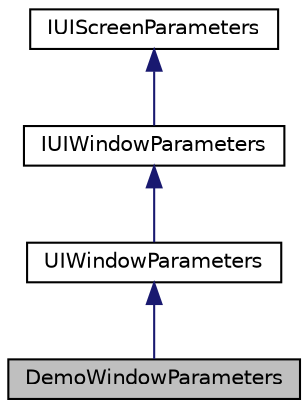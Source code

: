 digraph "DemoWindowParameters"
{
 // LATEX_PDF_SIZE
  edge [fontname="Helvetica",fontsize="10",labelfontname="Helvetica",labelfontsize="10"];
  node [fontname="Helvetica",fontsize="10",shape=record];
  Node1 [label="DemoWindowParameters",height=0.2,width=0.4,color="black", fillcolor="grey75", style="filled", fontcolor="black",tooltip=" "];
  Node2 -> Node1 [dir="back",color="midnightblue",fontsize="10",style="solid",fontname="Helvetica"];
  Node2 [label="UIWindowParameters",height=0.2,width=0.4,color="black", fillcolor="white", style="filled",URL="$class_lucine_1_1_u_i_system_1_1_u_i_window_parameters.html",tooltip="Base class for WindowParameters Implement the IUIWindowParameters Default parameters for windows : hi..."];
  Node3 -> Node2 [dir="back",color="midnightblue",fontsize="10",style="solid",fontname="Helvetica"];
  Node3 [label="IUIWindowParameters",height=0.2,width=0.4,color="black", fillcolor="white", style="filled",URL="$interface_lucine_1_1_u_i_system_1_1_i_u_i_window_parameters.html",tooltip="Interface for the window parameters (will be used in inspector)"];
  Node4 -> Node3 [dir="back",color="midnightblue",fontsize="10",style="solid",fontname="Helvetica"];
  Node4 [label="IUIScreenParameters",height=0.2,width=0.4,color="black", fillcolor="white", style="filled",URL="$interface_lucine_1_1_u_i_system_1_1_i_u_i_screen_parameters.html",tooltip="Base interface for screen parameters No parameters screens"];
}
